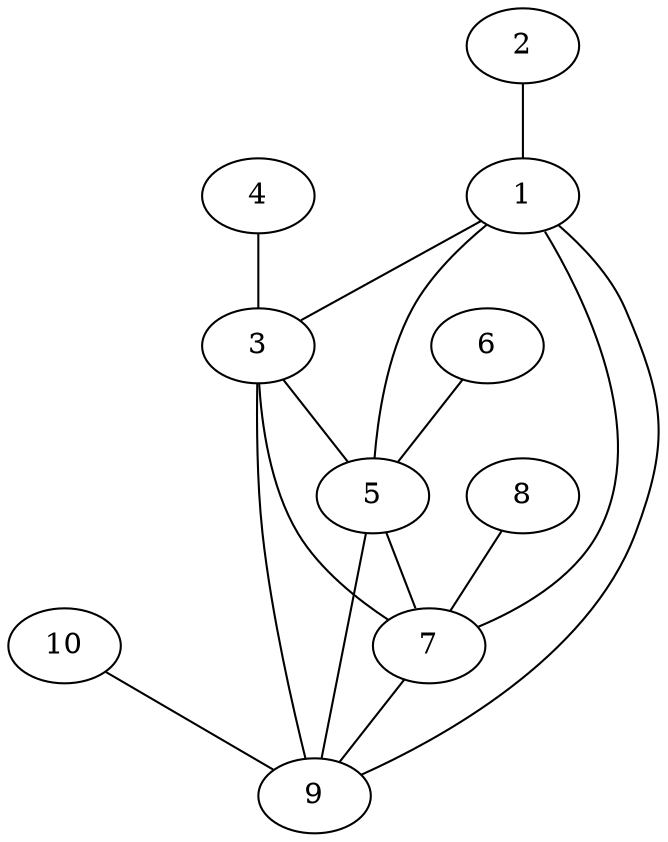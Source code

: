 strict graph G {
1 [weight=1];
2 [weight=2];
3 [weight=3];
4 [weight=4];
5 [weight=5];
6 [weight=6];
7 [weight=7];
8 [weight=8];
9 [weight=9];
10 [weight=10];
1 -- 3;
1 -- 5;
1 -- 7
1 -- 9;
3 -- 5;
3 -- 7;
3 -- 9;
5 -- 7;
5 -- 9;
7 -- 9;
2 -- 1;
4 -- 3;
6 -- 5;
8 -- 7;
10 -- 9;
}